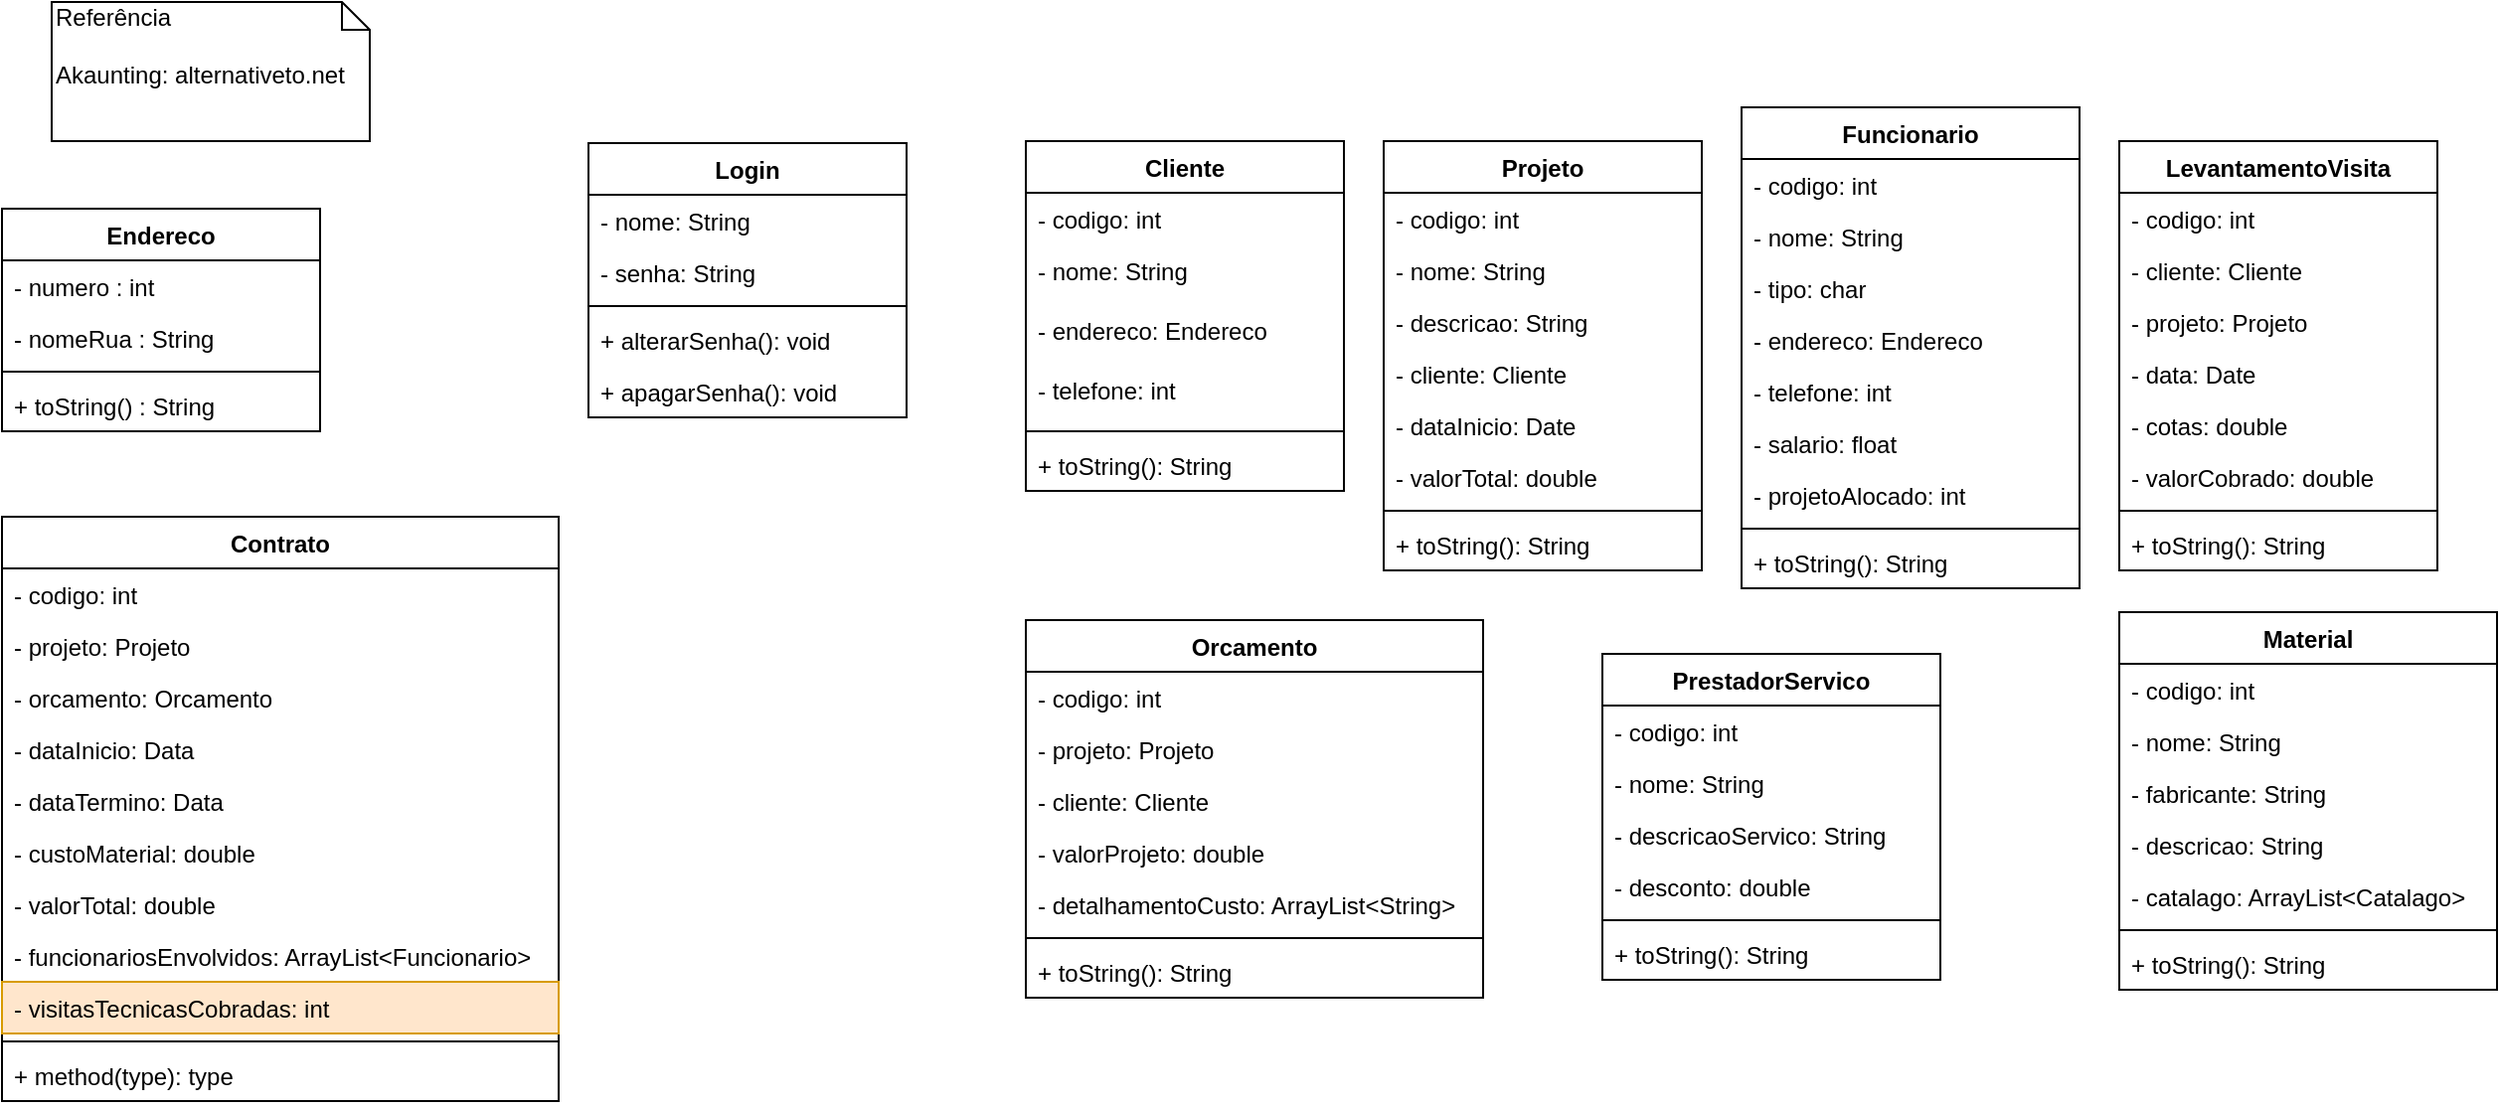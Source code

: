 <mxfile version="10.7.3" type="device"><diagram id="c3c5CE3-mcgkFul2fZs1" name="Page-1"><mxGraphModel dx="1690" dy="462" grid="1" gridSize="10" guides="1" tooltips="1" connect="1" arrows="1" fold="1" page="1" pageScale="1" pageWidth="850" pageHeight="1100" math="0" shadow="0"><root><mxCell id="0"/><mxCell id="1" parent="0"/><mxCell id="uIUgxB65rMNBlOTUX8ER-1" value="Cliente" style="swimlane;fontStyle=1;align=center;verticalAlign=top;childLayout=stackLayout;horizontal=1;startSize=26;horizontalStack=0;resizeParent=1;resizeParentMax=0;resizeLast=0;collapsible=1;marginBottom=0;" parent="1" vertex="1"><mxGeometry x="90" y="137" width="160" height="176" as="geometry"><mxRectangle x="230" y="120" width="70" height="26" as="alternateBounds"/></mxGeometry></mxCell><mxCell id="uIUgxB65rMNBlOTUX8ER-2" value="- codigo: int" style="text;strokeColor=none;fillColor=none;align=left;verticalAlign=top;spacingLeft=4;spacingRight=4;overflow=hidden;rotatable=0;points=[[0,0.5],[1,0.5]];portConstraint=eastwest;" parent="uIUgxB65rMNBlOTUX8ER-1" vertex="1"><mxGeometry y="26" width="160" height="26" as="geometry"/></mxCell><mxCell id="uIUgxB65rMNBlOTUX8ER-6" value="- nome: String" style="text;strokeColor=none;fillColor=none;align=left;verticalAlign=top;spacingLeft=4;spacingRight=4;overflow=hidden;rotatable=0;points=[[0,0.5],[1,0.5]];portConstraint=eastwest;" parent="uIUgxB65rMNBlOTUX8ER-1" vertex="1"><mxGeometry y="52" width="160" height="30" as="geometry"/></mxCell><mxCell id="uIUgxB65rMNBlOTUX8ER-11" value="- endereco: Endereco&#xA;" style="text;strokeColor=none;fillColor=none;align=left;verticalAlign=top;spacingLeft=4;spacingRight=4;overflow=hidden;rotatable=0;points=[[0,0.5],[1,0.5]];portConstraint=eastwest;" parent="uIUgxB65rMNBlOTUX8ER-1" vertex="1"><mxGeometry y="82" width="160" height="30" as="geometry"/></mxCell><mxCell id="uIUgxB65rMNBlOTUX8ER-12" value="- telefone: int&#xA;" style="text;strokeColor=none;fillColor=none;align=left;verticalAlign=top;spacingLeft=4;spacingRight=4;overflow=hidden;rotatable=0;points=[[0,0.5],[1,0.5]];portConstraint=eastwest;" parent="uIUgxB65rMNBlOTUX8ER-1" vertex="1"><mxGeometry y="112" width="160" height="30" as="geometry"/></mxCell><mxCell id="uIUgxB65rMNBlOTUX8ER-3" value="" style="line;strokeWidth=1;fillColor=none;align=left;verticalAlign=middle;spacingTop=-1;spacingLeft=3;spacingRight=3;rotatable=0;labelPosition=right;points=[];portConstraint=eastwest;" parent="uIUgxB65rMNBlOTUX8ER-1" vertex="1"><mxGeometry y="142" width="160" height="8" as="geometry"/></mxCell><mxCell id="uIUgxB65rMNBlOTUX8ER-8" value="+ toString(): String" style="text;strokeColor=none;fillColor=none;align=left;verticalAlign=top;spacingLeft=4;spacingRight=4;overflow=hidden;rotatable=0;points=[[0,0.5],[1,0.5]];portConstraint=eastwest;" parent="uIUgxB65rMNBlOTUX8ER-1" vertex="1"><mxGeometry y="150" width="160" height="26" as="geometry"/></mxCell><mxCell id="uIUgxB65rMNBlOTUX8ER-30" value="Projeto" style="swimlane;fontStyle=1;align=center;verticalAlign=top;childLayout=stackLayout;horizontal=1;startSize=26;horizontalStack=0;resizeParent=1;resizeParentMax=0;resizeLast=0;collapsible=1;marginBottom=0;fillColor=none;gradientColor=none;" parent="1" vertex="1"><mxGeometry x="270" y="137" width="160" height="216" as="geometry"/></mxCell><mxCell id="uIUgxB65rMNBlOTUX8ER-31" value="- codigo: int" style="text;strokeColor=none;fillColor=none;align=left;verticalAlign=top;spacingLeft=4;spacingRight=4;overflow=hidden;rotatable=0;points=[[0,0.5],[1,0.5]];portConstraint=eastwest;" parent="uIUgxB65rMNBlOTUX8ER-30" vertex="1"><mxGeometry y="26" width="160" height="26" as="geometry"/></mxCell><mxCell id="uIUgxB65rMNBlOTUX8ER-111" value="- nome: String" style="text;strokeColor=none;fillColor=none;align=left;verticalAlign=top;spacingLeft=4;spacingRight=4;overflow=hidden;rotatable=0;points=[[0,0.5],[1,0.5]];portConstraint=eastwest;" parent="uIUgxB65rMNBlOTUX8ER-30" vertex="1"><mxGeometry y="52" width="160" height="26" as="geometry"/></mxCell><mxCell id="uIUgxB65rMNBlOTUX8ER-34" value="- descricao: String" style="text;strokeColor=none;fillColor=none;align=left;verticalAlign=top;spacingLeft=4;spacingRight=4;overflow=hidden;rotatable=0;points=[[0,0.5],[1,0.5]];portConstraint=eastwest;" parent="uIUgxB65rMNBlOTUX8ER-30" vertex="1"><mxGeometry y="78" width="160" height="26" as="geometry"/></mxCell><mxCell id="uIUgxB65rMNBlOTUX8ER-35" value="- cliente: Cliente" style="text;strokeColor=none;fillColor=none;align=left;verticalAlign=top;spacingLeft=4;spacingRight=4;overflow=hidden;rotatable=0;points=[[0,0.5],[1,0.5]];portConstraint=eastwest;" parent="uIUgxB65rMNBlOTUX8ER-30" vertex="1"><mxGeometry y="104" width="160" height="26" as="geometry"/></mxCell><mxCell id="uIUgxB65rMNBlOTUX8ER-36" value="- dataInicio: Date" style="text;strokeColor=none;fillColor=none;align=left;verticalAlign=top;spacingLeft=4;spacingRight=4;overflow=hidden;rotatable=0;points=[[0,0.5],[1,0.5]];portConstraint=eastwest;" parent="uIUgxB65rMNBlOTUX8ER-30" vertex="1"><mxGeometry y="130" width="160" height="26" as="geometry"/></mxCell><mxCell id="uIUgxB65rMNBlOTUX8ER-37" value="- valorTotal: double" style="text;strokeColor=none;fillColor=none;align=left;verticalAlign=top;spacingLeft=4;spacingRight=4;overflow=hidden;rotatable=0;points=[[0,0.5],[1,0.5]];portConstraint=eastwest;" parent="uIUgxB65rMNBlOTUX8ER-30" vertex="1"><mxGeometry y="156" width="160" height="26" as="geometry"/></mxCell><mxCell id="uIUgxB65rMNBlOTUX8ER-32" value="" style="line;strokeWidth=1;fillColor=none;align=left;verticalAlign=middle;spacingTop=-1;spacingLeft=3;spacingRight=3;rotatable=0;labelPosition=right;points=[];portConstraint=eastwest;" parent="uIUgxB65rMNBlOTUX8ER-30" vertex="1"><mxGeometry y="182" width="160" height="8" as="geometry"/></mxCell><mxCell id="uIUgxB65rMNBlOTUX8ER-38" value="+ toString(): String" style="text;strokeColor=none;fillColor=none;align=left;verticalAlign=top;spacingLeft=4;spacingRight=4;overflow=hidden;rotatable=0;points=[[0,0.5],[1,0.5]];portConstraint=eastwest;" parent="uIUgxB65rMNBlOTUX8ER-30" vertex="1"><mxGeometry y="190" width="160" height="26" as="geometry"/></mxCell><mxCell id="uIUgxB65rMNBlOTUX8ER-47" value="Funcionario" style="swimlane;fontStyle=1;align=center;verticalAlign=top;childLayout=stackLayout;horizontal=1;startSize=26;horizontalStack=0;resizeParent=1;resizeParentMax=0;resizeLast=0;collapsible=1;marginBottom=0;fillColor=none;gradientColor=none;" parent="1" vertex="1"><mxGeometry x="450" y="120" width="170" height="242" as="geometry"/></mxCell><mxCell id="uIUgxB65rMNBlOTUX8ER-48" value="- codigo: int" style="text;strokeColor=none;fillColor=none;align=left;verticalAlign=top;spacingLeft=4;spacingRight=4;overflow=hidden;rotatable=0;points=[[0,0.5],[1,0.5]];portConstraint=eastwest;" parent="uIUgxB65rMNBlOTUX8ER-47" vertex="1"><mxGeometry y="26" width="170" height="26" as="geometry"/></mxCell><mxCell id="uIUgxB65rMNBlOTUX8ER-51" value="- nome: String" style="text;strokeColor=none;fillColor=none;align=left;verticalAlign=top;spacingLeft=4;spacingRight=4;overflow=hidden;rotatable=0;points=[[0,0.5],[1,0.5]];portConstraint=eastwest;" parent="uIUgxB65rMNBlOTUX8ER-47" vertex="1"><mxGeometry y="52" width="170" height="26" as="geometry"/></mxCell><mxCell id="uIUgxB65rMNBlOTUX8ER-124" value="- tipo: char" style="text;strokeColor=none;fillColor=none;align=left;verticalAlign=top;spacingLeft=4;spacingRight=4;overflow=hidden;rotatable=0;points=[[0,0.5],[1,0.5]];portConstraint=eastwest;" parent="uIUgxB65rMNBlOTUX8ER-47" vertex="1"><mxGeometry y="78" width="170" height="26" as="geometry"/></mxCell><mxCell id="uIUgxB65rMNBlOTUX8ER-52" value="- endereco: Endereco " style="text;strokeColor=none;fillColor=none;align=left;verticalAlign=top;spacingLeft=4;spacingRight=4;overflow=hidden;rotatable=0;points=[[0,0.5],[1,0.5]];portConstraint=eastwest;" parent="uIUgxB65rMNBlOTUX8ER-47" vertex="1"><mxGeometry y="104" width="170" height="26" as="geometry"/></mxCell><mxCell id="uIUgxB65rMNBlOTUX8ER-53" value="- telefone: int" style="text;strokeColor=none;fillColor=none;align=left;verticalAlign=top;spacingLeft=4;spacingRight=4;overflow=hidden;rotatable=0;points=[[0,0.5],[1,0.5]];portConstraint=eastwest;" parent="uIUgxB65rMNBlOTUX8ER-47" vertex="1"><mxGeometry y="130" width="170" height="26" as="geometry"/></mxCell><mxCell id="uIUgxB65rMNBlOTUX8ER-54" value="- salario: float" style="text;strokeColor=none;fillColor=none;align=left;verticalAlign=top;spacingLeft=4;spacingRight=4;overflow=hidden;rotatable=0;points=[[0,0.5],[1,0.5]];portConstraint=eastwest;" parent="uIUgxB65rMNBlOTUX8ER-47" vertex="1"><mxGeometry y="156" width="170" height="26" as="geometry"/></mxCell><mxCell id="uIUgxB65rMNBlOTUX8ER-55" value="- projetoAlocado: int" style="text;strokeColor=none;fillColor=none;align=left;verticalAlign=top;spacingLeft=4;spacingRight=4;overflow=hidden;rotatable=0;points=[[0,0.5],[1,0.5]];portConstraint=eastwest;" parent="uIUgxB65rMNBlOTUX8ER-47" vertex="1"><mxGeometry y="182" width="170" height="26" as="geometry"/></mxCell><mxCell id="uIUgxB65rMNBlOTUX8ER-49" value="" style="line;strokeWidth=1;fillColor=none;align=left;verticalAlign=middle;spacingTop=-1;spacingLeft=3;spacingRight=3;rotatable=0;labelPosition=right;points=[];portConstraint=eastwest;" parent="uIUgxB65rMNBlOTUX8ER-47" vertex="1"><mxGeometry y="208" width="170" height="8" as="geometry"/></mxCell><mxCell id="uIUgxB65rMNBlOTUX8ER-50" value="+ toString(): String" style="text;strokeColor=none;fillColor=none;align=left;verticalAlign=top;spacingLeft=4;spacingRight=4;overflow=hidden;rotatable=0;points=[[0,0.5],[1,0.5]];portConstraint=eastwest;" parent="uIUgxB65rMNBlOTUX8ER-47" vertex="1"><mxGeometry y="216" width="170" height="26" as="geometry"/></mxCell><mxCell id="uIUgxB65rMNBlOTUX8ER-67" value="PrestadorServico" style="swimlane;fontStyle=1;align=center;verticalAlign=top;childLayout=stackLayout;horizontal=1;startSize=26;horizontalStack=0;resizeParent=1;resizeParentMax=0;resizeLast=0;collapsible=1;marginBottom=0;fillColor=none;gradientColor=none;" parent="1" vertex="1"><mxGeometry x="380" y="395" width="170" height="164" as="geometry"/></mxCell><mxCell id="uIUgxB65rMNBlOTUX8ER-68" value="- codigo: int" style="text;strokeColor=none;fillColor=none;align=left;verticalAlign=top;spacingLeft=4;spacingRight=4;overflow=hidden;rotatable=0;points=[[0,0.5],[1,0.5]];portConstraint=eastwest;" parent="uIUgxB65rMNBlOTUX8ER-67" vertex="1"><mxGeometry y="26" width="170" height="26" as="geometry"/></mxCell><mxCell id="uIUgxB65rMNBlOTUX8ER-71" value="- nome: String" style="text;strokeColor=none;fillColor=none;align=left;verticalAlign=top;spacingLeft=4;spacingRight=4;overflow=hidden;rotatable=0;points=[[0,0.5],[1,0.5]];portConstraint=eastwest;" parent="uIUgxB65rMNBlOTUX8ER-67" vertex="1"><mxGeometry y="52" width="170" height="26" as="geometry"/></mxCell><mxCell id="uIUgxB65rMNBlOTUX8ER-72" value="- descricaoServico: String" style="text;strokeColor=none;fillColor=none;align=left;verticalAlign=top;spacingLeft=4;spacingRight=4;overflow=hidden;rotatable=0;points=[[0,0.5],[1,0.5]];portConstraint=eastwest;" parent="uIUgxB65rMNBlOTUX8ER-67" vertex="1"><mxGeometry y="78" width="170" height="26" as="geometry"/></mxCell><mxCell id="uIUgxB65rMNBlOTUX8ER-73" value="- desconto: double" style="text;strokeColor=none;fillColor=none;align=left;verticalAlign=top;spacingLeft=4;spacingRight=4;overflow=hidden;rotatable=0;points=[[0,0.5],[1,0.5]];portConstraint=eastwest;" parent="uIUgxB65rMNBlOTUX8ER-67" vertex="1"><mxGeometry y="104" width="170" height="26" as="geometry"/></mxCell><mxCell id="uIUgxB65rMNBlOTUX8ER-69" value="" style="line;strokeWidth=1;fillColor=none;align=left;verticalAlign=middle;spacingTop=-1;spacingLeft=3;spacingRight=3;rotatable=0;labelPosition=right;points=[];portConstraint=eastwest;" parent="uIUgxB65rMNBlOTUX8ER-67" vertex="1"><mxGeometry y="130" width="170" height="8" as="geometry"/></mxCell><object label="+ toString(): String" id="uIUgxB65rMNBlOTUX8ER-70"><mxCell style="text;strokeColor=none;fillColor=none;align=left;verticalAlign=top;spacingLeft=4;spacingRight=4;overflow=hidden;rotatable=0;points=[[0,0.5],[1,0.5]];portConstraint=eastwest;" parent="uIUgxB65rMNBlOTUX8ER-67" vertex="1"><mxGeometry y="138" width="170" height="26" as="geometry"/></mxCell></object><mxCell id="uIUgxB65rMNBlOTUX8ER-85" value="LevantamentoVisita" style="swimlane;fontStyle=1;align=center;verticalAlign=top;childLayout=stackLayout;horizontal=1;startSize=26;horizontalStack=0;resizeParent=1;resizeParentMax=0;resizeLast=0;collapsible=1;marginBottom=0;fillColor=none;gradientColor=none;" parent="1" vertex="1"><mxGeometry x="640" y="137" width="160" height="216" as="geometry"/></mxCell><mxCell id="uIUgxB65rMNBlOTUX8ER-86" value="- codigo: int" style="text;strokeColor=none;fillColor=none;align=left;verticalAlign=top;spacingLeft=4;spacingRight=4;overflow=hidden;rotatable=0;points=[[0,0.5],[1,0.5]];portConstraint=eastwest;" parent="uIUgxB65rMNBlOTUX8ER-85" vertex="1"><mxGeometry y="26" width="160" height="26" as="geometry"/></mxCell><mxCell id="uIUgxB65rMNBlOTUX8ER-89" value="- cliente: Cliente" style="text;strokeColor=none;fillColor=none;align=left;verticalAlign=top;spacingLeft=4;spacingRight=4;overflow=hidden;rotatable=0;points=[[0,0.5],[1,0.5]];portConstraint=eastwest;" parent="uIUgxB65rMNBlOTUX8ER-85" vertex="1"><mxGeometry y="52" width="160" height="26" as="geometry"/></mxCell><mxCell id="uIUgxB65rMNBlOTUX8ER-90" value="- projeto: Projeto" style="text;strokeColor=none;fillColor=none;align=left;verticalAlign=top;spacingLeft=4;spacingRight=4;overflow=hidden;rotatable=0;points=[[0,0.5],[1,0.5]];portConstraint=eastwest;" parent="uIUgxB65rMNBlOTUX8ER-85" vertex="1"><mxGeometry y="78" width="160" height="26" as="geometry"/></mxCell><mxCell id="uIUgxB65rMNBlOTUX8ER-91" value="- data: Date" style="text;strokeColor=none;fillColor=none;align=left;verticalAlign=top;spacingLeft=4;spacingRight=4;overflow=hidden;rotatable=0;points=[[0,0.5],[1,0.5]];portConstraint=eastwest;" parent="uIUgxB65rMNBlOTUX8ER-85" vertex="1"><mxGeometry y="104" width="160" height="26" as="geometry"/></mxCell><mxCell id="uIUgxB65rMNBlOTUX8ER-92" value="- cotas: double" style="text;strokeColor=none;fillColor=none;align=left;verticalAlign=top;spacingLeft=4;spacingRight=4;overflow=hidden;rotatable=0;points=[[0,0.5],[1,0.5]];portConstraint=eastwest;" parent="uIUgxB65rMNBlOTUX8ER-85" vertex="1"><mxGeometry y="130" width="160" height="26" as="geometry"/></mxCell><mxCell id="uIUgxB65rMNBlOTUX8ER-101" value="- valorCobrado: double" style="text;strokeColor=none;fillColor=none;align=left;verticalAlign=top;spacingLeft=4;spacingRight=4;overflow=hidden;rotatable=0;points=[[0,0.5],[1,0.5]];portConstraint=eastwest;" parent="uIUgxB65rMNBlOTUX8ER-85" vertex="1"><mxGeometry y="156" width="160" height="26" as="geometry"/></mxCell><mxCell id="uIUgxB65rMNBlOTUX8ER-87" value="" style="line;strokeWidth=1;fillColor=none;align=left;verticalAlign=middle;spacingTop=-1;spacingLeft=3;spacingRight=3;rotatable=0;labelPosition=right;points=[];portConstraint=eastwest;" parent="uIUgxB65rMNBlOTUX8ER-85" vertex="1"><mxGeometry y="182" width="160" height="8" as="geometry"/></mxCell><mxCell id="uIUgxB65rMNBlOTUX8ER-88" value="+ toString(): String" style="text;strokeColor=none;fillColor=none;align=left;verticalAlign=top;spacingLeft=4;spacingRight=4;overflow=hidden;rotatable=0;points=[[0,0.5],[1,0.5]];portConstraint=eastwest;" parent="uIUgxB65rMNBlOTUX8ER-85" vertex="1"><mxGeometry y="190" width="160" height="26" as="geometry"/></mxCell><mxCell id="uIUgxB65rMNBlOTUX8ER-93" value="Material" style="swimlane;fontStyle=1;align=center;verticalAlign=top;childLayout=stackLayout;horizontal=1;startSize=26;horizontalStack=0;resizeParent=1;resizeParentMax=0;resizeLast=0;collapsible=1;marginBottom=0;fillColor=none;gradientColor=none;" parent="1" vertex="1"><mxGeometry x="640" y="374" width="190" height="190" as="geometry"/></mxCell><mxCell id="uIUgxB65rMNBlOTUX8ER-94" value="- codigo: int" style="text;strokeColor=none;fillColor=none;align=left;verticalAlign=top;spacingLeft=4;spacingRight=4;overflow=hidden;rotatable=0;points=[[0,0.5],[1,0.5]];portConstraint=eastwest;" parent="uIUgxB65rMNBlOTUX8ER-93" vertex="1"><mxGeometry y="26" width="190" height="26" as="geometry"/></mxCell><mxCell id="uIUgxB65rMNBlOTUX8ER-97" value="- nome: String" style="text;strokeColor=none;fillColor=none;align=left;verticalAlign=top;spacingLeft=4;spacingRight=4;overflow=hidden;rotatable=0;points=[[0,0.5],[1,0.5]];portConstraint=eastwest;" parent="uIUgxB65rMNBlOTUX8ER-93" vertex="1"><mxGeometry y="52" width="190" height="26" as="geometry"/></mxCell><mxCell id="uIUgxB65rMNBlOTUX8ER-99" value="- fabricante: String" style="text;strokeColor=none;fillColor=none;align=left;verticalAlign=top;spacingLeft=4;spacingRight=4;overflow=hidden;rotatable=0;points=[[0,0.5],[1,0.5]];portConstraint=eastwest;" parent="uIUgxB65rMNBlOTUX8ER-93" vertex="1"><mxGeometry y="78" width="190" height="26" as="geometry"/></mxCell><mxCell id="uIUgxB65rMNBlOTUX8ER-98" value="- descricao: String" style="text;strokeColor=none;fillColor=none;align=left;verticalAlign=top;spacingLeft=4;spacingRight=4;overflow=hidden;rotatable=0;points=[[0,0.5],[1,0.5]];portConstraint=eastwest;" parent="uIUgxB65rMNBlOTUX8ER-93" vertex="1"><mxGeometry y="104" width="190" height="26" as="geometry"/></mxCell><mxCell id="uIUgxB65rMNBlOTUX8ER-102" value="- catalago: ArrayList&lt;Catalago&gt;" style="text;strokeColor=none;fillColor=none;align=left;verticalAlign=top;spacingLeft=4;spacingRight=4;overflow=hidden;rotatable=0;points=[[0,0.5],[1,0.5]];portConstraint=eastwest;" parent="uIUgxB65rMNBlOTUX8ER-93" vertex="1"><mxGeometry y="130" width="190" height="26" as="geometry"/></mxCell><mxCell id="uIUgxB65rMNBlOTUX8ER-95" value="" style="line;strokeWidth=1;fillColor=none;align=left;verticalAlign=middle;spacingTop=-1;spacingLeft=3;spacingRight=3;rotatable=0;labelPosition=right;points=[];portConstraint=eastwest;" parent="uIUgxB65rMNBlOTUX8ER-93" vertex="1"><mxGeometry y="156" width="190" height="8" as="geometry"/></mxCell><mxCell id="uIUgxB65rMNBlOTUX8ER-96" value="+ toString(): String" style="text;strokeColor=none;fillColor=none;align=left;verticalAlign=top;spacingLeft=4;spacingRight=4;overflow=hidden;rotatable=0;points=[[0,0.5],[1,0.5]];portConstraint=eastwest;" parent="uIUgxB65rMNBlOTUX8ER-93" vertex="1"><mxGeometry y="164" width="190" height="26" as="geometry"/></mxCell><mxCell id="uIUgxB65rMNBlOTUX8ER-103" value="Orcamento" style="swimlane;fontStyle=1;align=center;verticalAlign=top;childLayout=stackLayout;horizontal=1;startSize=26;horizontalStack=0;resizeParent=1;resizeParentMax=0;resizeLast=0;collapsible=1;marginBottom=0;fillColor=none;gradientColor=none;" parent="1" vertex="1"><mxGeometry x="90" y="378" width="230" height="190" as="geometry"/></mxCell><mxCell id="uIUgxB65rMNBlOTUX8ER-104" value="- codigo: int" style="text;strokeColor=none;fillColor=none;align=left;verticalAlign=top;spacingLeft=4;spacingRight=4;overflow=hidden;rotatable=0;points=[[0,0.5],[1,0.5]];portConstraint=eastwest;" parent="uIUgxB65rMNBlOTUX8ER-103" vertex="1"><mxGeometry y="26" width="230" height="26" as="geometry"/></mxCell><mxCell id="uIUgxB65rMNBlOTUX8ER-107" value="- projeto: Projeto" style="text;strokeColor=none;fillColor=none;align=left;verticalAlign=top;spacingLeft=4;spacingRight=4;overflow=hidden;rotatable=0;points=[[0,0.5],[1,0.5]];portConstraint=eastwest;" parent="uIUgxB65rMNBlOTUX8ER-103" vertex="1"><mxGeometry y="52" width="230" height="26" as="geometry"/></mxCell><mxCell id="uIUgxB65rMNBlOTUX8ER-108" value="- cliente: Cliente" style="text;strokeColor=none;fillColor=none;align=left;verticalAlign=top;spacingLeft=4;spacingRight=4;overflow=hidden;rotatable=0;points=[[0,0.5],[1,0.5]];portConstraint=eastwest;" parent="uIUgxB65rMNBlOTUX8ER-103" vertex="1"><mxGeometry y="78" width="230" height="26" as="geometry"/></mxCell><mxCell id="uIUgxB65rMNBlOTUX8ER-109" value="- valorProjeto: double" style="text;strokeColor=none;fillColor=none;align=left;verticalAlign=top;spacingLeft=4;spacingRight=4;overflow=hidden;rotatable=0;points=[[0,0.5],[1,0.5]];portConstraint=eastwest;" parent="uIUgxB65rMNBlOTUX8ER-103" vertex="1"><mxGeometry y="104" width="230" height="26" as="geometry"/></mxCell><mxCell id="uIUgxB65rMNBlOTUX8ER-110" value="- detalhamentoCusto: ArrayList&lt;String&gt; " style="text;strokeColor=none;fillColor=none;align=left;verticalAlign=top;spacingLeft=4;spacingRight=4;overflow=hidden;rotatable=0;points=[[0,0.5],[1,0.5]];portConstraint=eastwest;" parent="uIUgxB65rMNBlOTUX8ER-103" vertex="1"><mxGeometry y="130" width="230" height="26" as="geometry"/></mxCell><mxCell id="uIUgxB65rMNBlOTUX8ER-105" value="" style="line;strokeWidth=1;fillColor=none;align=left;verticalAlign=middle;spacingTop=-1;spacingLeft=3;spacingRight=3;rotatable=0;labelPosition=right;points=[];portConstraint=eastwest;" parent="uIUgxB65rMNBlOTUX8ER-103" vertex="1"><mxGeometry y="156" width="230" height="8" as="geometry"/></mxCell><mxCell id="uIUgxB65rMNBlOTUX8ER-106" value="+ toString(): String" style="text;strokeColor=none;fillColor=none;align=left;verticalAlign=top;spacingLeft=4;spacingRight=4;overflow=hidden;rotatable=0;points=[[0,0.5],[1,0.5]];portConstraint=eastwest;" parent="uIUgxB65rMNBlOTUX8ER-103" vertex="1"><mxGeometry y="164" width="230" height="26" as="geometry"/></mxCell><mxCell id="uIUgxB65rMNBlOTUX8ER-112" value="Contrato" style="swimlane;fontStyle=1;align=center;verticalAlign=top;childLayout=stackLayout;horizontal=1;startSize=26;horizontalStack=0;resizeParent=1;resizeParentMax=0;resizeLast=0;collapsible=1;marginBottom=0;fillColor=none;gradientColor=none;" parent="1" vertex="1"><mxGeometry x="-425" y="326" width="280" height="294" as="geometry"/></mxCell><mxCell id="uIUgxB65rMNBlOTUX8ER-113" value="- codigo: int" style="text;strokeColor=none;fillColor=none;align=left;verticalAlign=top;spacingLeft=4;spacingRight=4;overflow=hidden;rotatable=0;points=[[0,0.5],[1,0.5]];portConstraint=eastwest;" parent="uIUgxB65rMNBlOTUX8ER-112" vertex="1"><mxGeometry y="26" width="280" height="26" as="geometry"/></mxCell><mxCell id="uIUgxB65rMNBlOTUX8ER-116" value="- projeto: Projeto" style="text;strokeColor=none;fillColor=none;align=left;verticalAlign=top;spacingLeft=4;spacingRight=4;overflow=hidden;rotatable=0;points=[[0,0.5],[1,0.5]];portConstraint=eastwest;" parent="uIUgxB65rMNBlOTUX8ER-112" vertex="1"><mxGeometry y="52" width="280" height="26" as="geometry"/></mxCell><mxCell id="uIUgxB65rMNBlOTUX8ER-118" value="- orcamento: Orcamento" style="text;strokeColor=none;fillColor=none;align=left;verticalAlign=top;spacingLeft=4;spacingRight=4;overflow=hidden;rotatable=0;points=[[0,0.5],[1,0.5]];portConstraint=eastwest;" parent="uIUgxB65rMNBlOTUX8ER-112" vertex="1"><mxGeometry y="78" width="280" height="26" as="geometry"/></mxCell><mxCell id="uIUgxB65rMNBlOTUX8ER-119" value="- dataInicio: Data" style="text;strokeColor=none;fillColor=none;align=left;verticalAlign=top;spacingLeft=4;spacingRight=4;overflow=hidden;rotatable=0;points=[[0,0.5],[1,0.5]];portConstraint=eastwest;" parent="uIUgxB65rMNBlOTUX8ER-112" vertex="1"><mxGeometry y="104" width="280" height="26" as="geometry"/></mxCell><mxCell id="uIUgxB65rMNBlOTUX8ER-120" value="- dataTermino: Data" style="text;strokeColor=none;fillColor=none;align=left;verticalAlign=top;spacingLeft=4;spacingRight=4;overflow=hidden;rotatable=0;points=[[0,0.5],[1,0.5]];portConstraint=eastwest;" parent="uIUgxB65rMNBlOTUX8ER-112" vertex="1"><mxGeometry y="130" width="280" height="26" as="geometry"/></mxCell><mxCell id="uIUgxB65rMNBlOTUX8ER-121" value="- custoMaterial: double" style="text;strokeColor=none;fillColor=none;align=left;verticalAlign=top;spacingLeft=4;spacingRight=4;overflow=hidden;rotatable=0;points=[[0,0.5],[1,0.5]];portConstraint=eastwest;" parent="uIUgxB65rMNBlOTUX8ER-112" vertex="1"><mxGeometry y="156" width="280" height="26" as="geometry"/></mxCell><mxCell id="uIUgxB65rMNBlOTUX8ER-122" value="- valorTotal: double" style="text;strokeColor=none;fillColor=none;align=left;verticalAlign=top;spacingLeft=4;spacingRight=4;overflow=hidden;rotatable=0;points=[[0,0.5],[1,0.5]];portConstraint=eastwest;" parent="uIUgxB65rMNBlOTUX8ER-112" vertex="1"><mxGeometry y="182" width="280" height="26" as="geometry"/></mxCell><mxCell id="uIUgxB65rMNBlOTUX8ER-123" value="- funcionariosEnvolvidos: ArrayList&lt;Funcionario&gt;" style="text;strokeColor=none;fillColor=none;align=left;verticalAlign=top;spacingLeft=4;spacingRight=4;overflow=hidden;rotatable=0;points=[[0,0.5],[1,0.5]];portConstraint=eastwest;" parent="uIUgxB65rMNBlOTUX8ER-112" vertex="1"><mxGeometry y="208" width="280" height="26" as="geometry"/></mxCell><mxCell id="uIUgxB65rMNBlOTUX8ER-125" value="- visitasTecnicasCobradas: int" style="text;strokeColor=#d79b00;fillColor=#ffe6cc;align=left;verticalAlign=top;spacingLeft=4;spacingRight=4;overflow=hidden;rotatable=0;points=[[0,0.5],[1,0.5]];portConstraint=eastwest;" parent="uIUgxB65rMNBlOTUX8ER-112" vertex="1"><mxGeometry y="234" width="280" height="26" as="geometry"/></mxCell><mxCell id="uIUgxB65rMNBlOTUX8ER-114" value="" style="line;strokeWidth=1;fillColor=none;align=left;verticalAlign=middle;spacingTop=-1;spacingLeft=3;spacingRight=3;rotatable=0;labelPosition=right;points=[];portConstraint=eastwest;" parent="uIUgxB65rMNBlOTUX8ER-112" vertex="1"><mxGeometry y="260" width="280" height="8" as="geometry"/></mxCell><mxCell id="uIUgxB65rMNBlOTUX8ER-115" value="+ method(type): type" style="text;strokeColor=none;fillColor=none;align=left;verticalAlign=top;spacingLeft=4;spacingRight=4;overflow=hidden;rotatable=0;points=[[0,0.5],[1,0.5]];portConstraint=eastwest;" parent="uIUgxB65rMNBlOTUX8ER-112" vertex="1"><mxGeometry y="268" width="280" height="26" as="geometry"/></mxCell><mxCell id="uIUgxB65rMNBlOTUX8ER-126" value="Login" style="swimlane;fontStyle=1;align=center;verticalAlign=top;childLayout=stackLayout;horizontal=1;startSize=26;horizontalStack=0;resizeParent=1;resizeParentMax=0;resizeLast=0;collapsible=1;marginBottom=0;fillColor=none;gradientColor=none;" parent="1" vertex="1"><mxGeometry x="-130" y="138" width="160" height="138" as="geometry"/></mxCell><mxCell id="uIUgxB65rMNBlOTUX8ER-127" value="- nome: String" style="text;strokeColor=none;fillColor=none;align=left;verticalAlign=top;spacingLeft=4;spacingRight=4;overflow=hidden;rotatable=0;points=[[0,0.5],[1,0.5]];portConstraint=eastwest;" parent="uIUgxB65rMNBlOTUX8ER-126" vertex="1"><mxGeometry y="26" width="160" height="26" as="geometry"/></mxCell><mxCell id="uIUgxB65rMNBlOTUX8ER-134" value="- senha: String" style="text;strokeColor=none;fillColor=none;align=left;verticalAlign=top;spacingLeft=4;spacingRight=4;overflow=hidden;rotatable=0;points=[[0,0.5],[1,0.5]];portConstraint=eastwest;" parent="uIUgxB65rMNBlOTUX8ER-126" vertex="1"><mxGeometry y="52" width="160" height="26" as="geometry"/></mxCell><mxCell id="uIUgxB65rMNBlOTUX8ER-128" value="" style="line;strokeWidth=1;fillColor=none;align=left;verticalAlign=middle;spacingTop=-1;spacingLeft=3;spacingRight=3;rotatable=0;labelPosition=right;points=[];portConstraint=eastwest;" parent="uIUgxB65rMNBlOTUX8ER-126" vertex="1"><mxGeometry y="78" width="160" height="8" as="geometry"/></mxCell><mxCell id="uIUgxB65rMNBlOTUX8ER-129" value="+ alterarSenha(): void" style="text;strokeColor=none;fillColor=none;align=left;verticalAlign=top;spacingLeft=4;spacingRight=4;overflow=hidden;rotatable=0;points=[[0,0.5],[1,0.5]];portConstraint=eastwest;" parent="uIUgxB65rMNBlOTUX8ER-126" vertex="1"><mxGeometry y="86" width="160" height="26" as="geometry"/></mxCell><mxCell id="uIUgxB65rMNBlOTUX8ER-135" value="+ apagarSenha(): void" style="text;strokeColor=none;fillColor=none;align=left;verticalAlign=top;spacingLeft=4;spacingRight=4;overflow=hidden;rotatable=0;points=[[0,0.5],[1,0.5]];portConstraint=eastwest;" parent="uIUgxB65rMNBlOTUX8ER-126" vertex="1"><mxGeometry y="112" width="160" height="26" as="geometry"/></mxCell><mxCell id="uIUgxB65rMNBlOTUX8ER-136" value="&lt;div&gt;Referência&lt;/div&gt;&lt;div&gt;&lt;br&gt;&lt;/div&gt;&lt;div&gt;Akaunting: alternativeto.net&lt;br&gt;&lt;/div&gt;" style="shape=note;whiteSpace=wrap;html=1;size=14;verticalAlign=top;align=left;spacingTop=-6;fillColor=none;gradientColor=none;" parent="1" vertex="1"><mxGeometry x="-400" y="67" width="160" height="70" as="geometry"/></mxCell><mxCell id="a7bD2e2gpPNAB6EWh3As-1" value="Endereco" style="swimlane;fontStyle=1;align=center;verticalAlign=top;childLayout=stackLayout;horizontal=1;startSize=26;horizontalStack=0;resizeParent=1;resizeParentMax=0;resizeLast=0;collapsible=1;marginBottom=0;" parent="1" vertex="1"><mxGeometry x="-425" y="171" width="160" height="112" as="geometry"/></mxCell><mxCell id="a7bD2e2gpPNAB6EWh3As-2" value="- numero : int&#xA;" style="text;strokeColor=none;fillColor=none;align=left;verticalAlign=top;spacingLeft=4;spacingRight=4;overflow=hidden;rotatable=0;points=[[0,0.5],[1,0.5]];portConstraint=eastwest;" parent="a7bD2e2gpPNAB6EWh3As-1" vertex="1"><mxGeometry y="26" width="160" height="26" as="geometry"/></mxCell><mxCell id="a7bD2e2gpPNAB6EWh3As-5" value="- nomeRua : String&#xA;" style="text;strokeColor=none;fillColor=none;align=left;verticalAlign=top;spacingLeft=4;spacingRight=4;overflow=hidden;rotatable=0;points=[[0,0.5],[1,0.5]];portConstraint=eastwest;" parent="a7bD2e2gpPNAB6EWh3As-1" vertex="1"><mxGeometry y="52" width="160" height="26" as="geometry"/></mxCell><mxCell id="a7bD2e2gpPNAB6EWh3As-3" value="" style="line;strokeWidth=1;fillColor=none;align=left;verticalAlign=middle;spacingTop=-1;spacingLeft=3;spacingRight=3;rotatable=0;labelPosition=right;points=[];portConstraint=eastwest;" parent="a7bD2e2gpPNAB6EWh3As-1" vertex="1"><mxGeometry y="78" width="160" height="8" as="geometry"/></mxCell><mxCell id="a7bD2e2gpPNAB6EWh3As-4" value="+ toString() : String" style="text;strokeColor=none;fillColor=none;align=left;verticalAlign=top;spacingLeft=4;spacingRight=4;overflow=hidden;rotatable=0;points=[[0,0.5],[1,0.5]];portConstraint=eastwest;" parent="a7bD2e2gpPNAB6EWh3As-1" vertex="1"><mxGeometry y="86" width="160" height="26" as="geometry"/></mxCell></root></mxGraphModel></diagram></mxfile>